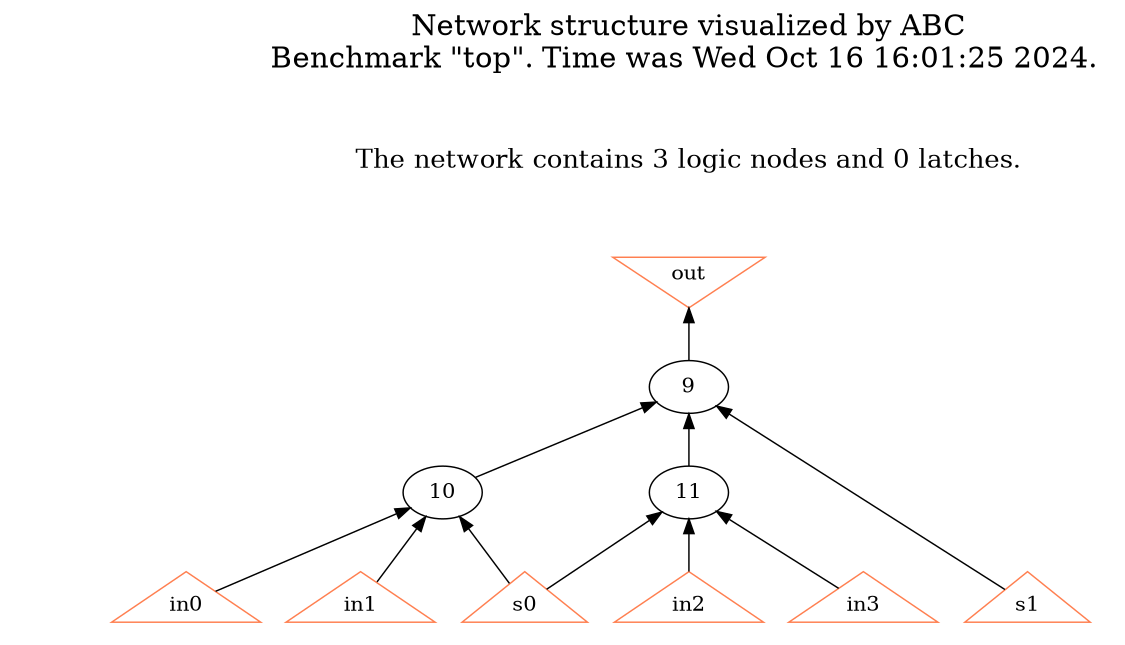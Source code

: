 # Network structure generated by ABC

digraph network {
size = "7.5,10";
center = true;
edge [dir = back];

{
  node [shape = plaintext];
  edge [style = invis];
  LevelTitle1 [label=""];
  LevelTitle2 [label=""];
  Level3 [label = ""];
  Level2 [label = ""];
  Level1 [label = ""];
  Level0 [label = ""];
  LevelTitle1 ->  LevelTitle2 ->  Level3 ->  Level2 ->  Level1 ->  Level0;
}

{
  rank = same;
  LevelTitle1;
  title1 [shape=plaintext,
          fontsize=20,
          fontname = "Times-Roman",
          label="Network structure visualized by ABC\nBenchmark \"top\". Time was Wed Oct 16 16:01:25 2024. "
         ];
}

{
  rank = same;
  LevelTitle2;
  title2 [shape=plaintext,
          fontsize=18,
          fontname = "Times-Roman",
          label="The network contains 3 logic nodes and 0 latches.\n"
         ];
}

{
  rank = same;
  Level3;
  Node7 [label = "out", shape = invtriangle, color = coral, fillcolor = coral];
}

{
  rank = same;
  Level2;
  Node9 [label = "9\n", shape = ellipse];
}

{
  rank = same;
  Level1;
  Node10 [label = "10\n", shape = ellipse];
  Node11 [label = "11\n", shape = ellipse];
}

{
  rank = same;
  Level0;
  Node1 [label = "in0", shape = triangle, color = coral, fillcolor = coral];
  Node2 [label = "in1", shape = triangle, color = coral, fillcolor = coral];
  Node3 [label = "in2", shape = triangle, color = coral, fillcolor = coral];
  Node4 [label = "in3", shape = triangle, color = coral, fillcolor = coral];
  Node5 [label = "s0", shape = triangle, color = coral, fillcolor = coral];
  Node6 [label = "s1", shape = triangle, color = coral, fillcolor = coral];
}

title1 -> title2 [style = invis];
title2 -> Node7 [style = invis];
Node7 -> Node9 [style = solid];
Node9 -> Node10 [style = solid];
Node9 -> Node11 [style = solid];
Node9 -> Node6 [style = solid];
Node10 -> Node1 [style = solid];
Node10 -> Node2 [style = solid];
Node10 -> Node5 [style = solid];
Node11 -> Node3 [style = solid];
Node11 -> Node4 [style = solid];
Node11 -> Node5 [style = solid];
}

